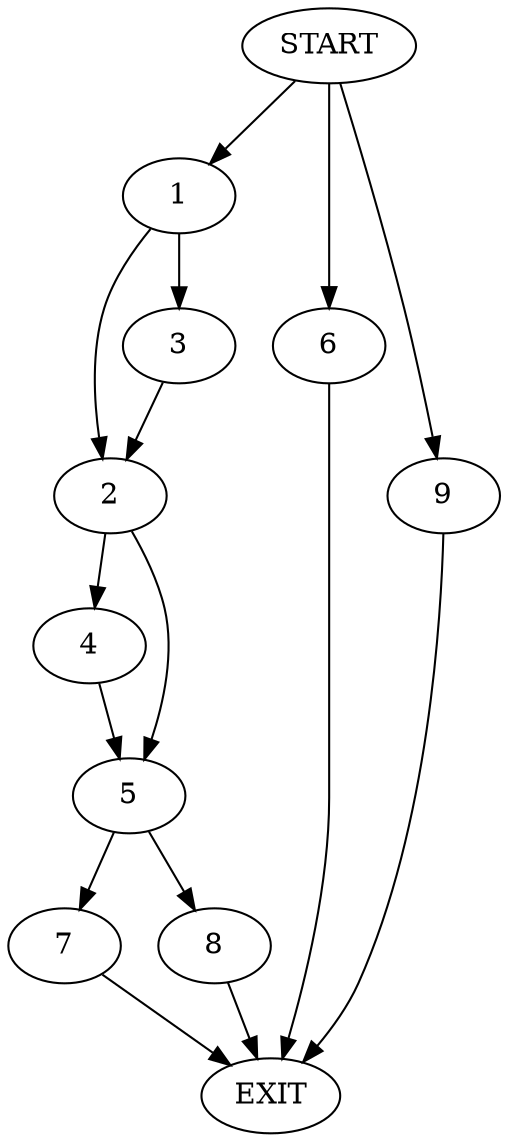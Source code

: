digraph {
0 [label="START"]
10 [label="EXIT"]
0 -> 1
1 -> 2
1 -> 3
2 -> 4
2 -> 5
3 -> 2
0 -> 6
6 -> 10
5 -> 7
5 -> 8
4 -> 5
8 -> 10
7 -> 10
0 -> 9
9 -> 10
}
